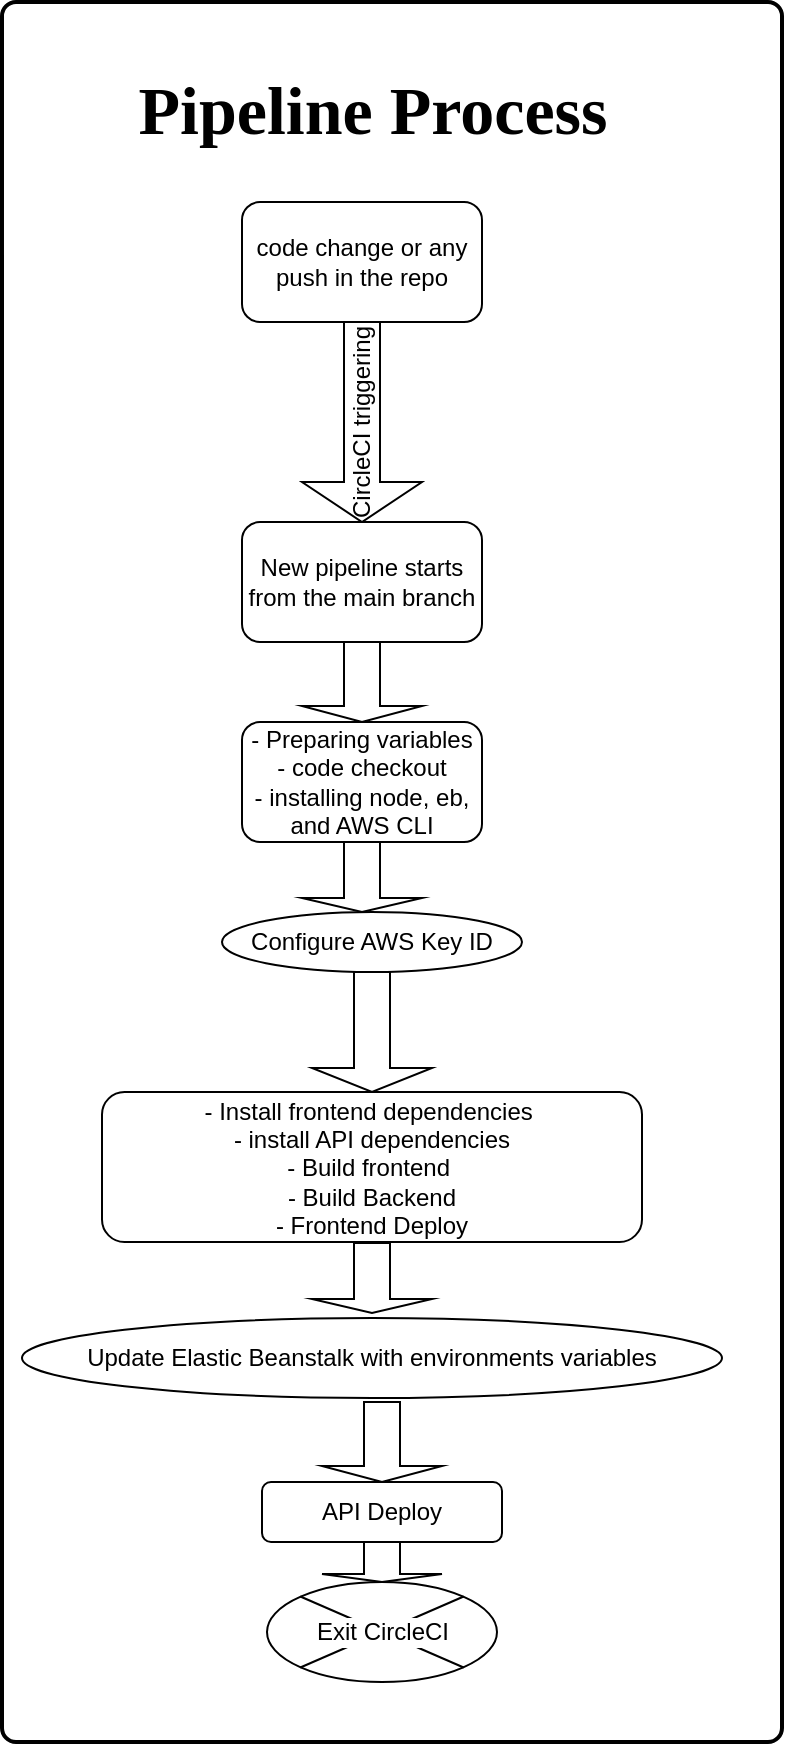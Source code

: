 <mxfile version="20.0.4" type="device"><diagram id="VWZxjbII-U8fjKfYIu3o" name="Page-1"><mxGraphModel dx="868" dy="482" grid="1" gridSize="10" guides="1" tooltips="1" connect="1" arrows="1" fold="1" page="1" pageScale="1" pageWidth="850" pageHeight="1100" math="0" shadow="0"><root><mxCell id="0"/><mxCell id="1" parent="0"/><mxCell id="Zkui4TA-SNRScgUcT694-20" value="" style="rounded=1;whiteSpace=wrap;html=1;absoluteArcSize=1;arcSize=14;strokeWidth=2;labelBackgroundColor=#FFFFFF;" vertex="1" parent="1"><mxGeometry x="220" y="80" width="390" height="870" as="geometry"/></mxCell><mxCell id="Zkui4TA-SNRScgUcT694-1" value="code change or any push in the repo" style="rounded=1;whiteSpace=wrap;html=1;" vertex="1" parent="1"><mxGeometry x="340" y="180" width="120" height="60" as="geometry"/></mxCell><mxCell id="Zkui4TA-SNRScgUcT694-2" value="CircleCI triggering" style="shape=singleArrow;direction=west;whiteSpace=wrap;html=1;rotation=-90;" vertex="1" parent="1"><mxGeometry x="350" y="260" width="100" height="60" as="geometry"/></mxCell><mxCell id="Zkui4TA-SNRScgUcT694-3" value="New pipeline starts from the main branch" style="rounded=1;whiteSpace=wrap;html=1;" vertex="1" parent="1"><mxGeometry x="340" y="340" width="120" height="60" as="geometry"/></mxCell><mxCell id="Zkui4TA-SNRScgUcT694-4" value="" style="shape=singleArrow;direction=west;whiteSpace=wrap;html=1;rotation=-90;" vertex="1" parent="1"><mxGeometry x="380" y="390" width="40" height="60" as="geometry"/></mxCell><mxCell id="Zkui4TA-SNRScgUcT694-5" value="- Preparing variables&lt;br&gt;- code checkout&lt;br&gt;- installing node, eb, and AWS CLI" style="rounded=1;whiteSpace=wrap;html=1;" vertex="1" parent="1"><mxGeometry x="340" y="440" width="120" height="60" as="geometry"/></mxCell><mxCell id="Zkui4TA-SNRScgUcT694-6" value="" style="shape=singleArrow;direction=west;whiteSpace=wrap;html=1;labelBackgroundColor=#FFFFFF;rotation=-90;" vertex="1" parent="1"><mxGeometry x="382.5" y="487.5" width="35" height="60" as="geometry"/></mxCell><mxCell id="Zkui4TA-SNRScgUcT694-8" value="- Install frontend dependencies&amp;nbsp;&lt;br&gt;- install API dependencies&lt;br&gt;- Build frontend&amp;nbsp;&lt;br&gt;- Build Backend&lt;br&gt;- Frontend Deploy" style="rounded=1;whiteSpace=wrap;html=1;labelBackgroundColor=#FFFFFF;" vertex="1" parent="1"><mxGeometry x="270" y="625" width="270" height="75" as="geometry"/></mxCell><mxCell id="Zkui4TA-SNRScgUcT694-9" value="" style="shape=singleArrow;direction=west;whiteSpace=wrap;html=1;labelBackgroundColor=#FFFFFF;rotation=-90;" vertex="1" parent="1"><mxGeometry x="375" y="565" width="60" height="60" as="geometry"/></mxCell><mxCell id="Zkui4TA-SNRScgUcT694-10" value="Configure AWS Key ID" style="ellipse;whiteSpace=wrap;html=1;labelBackgroundColor=#FFFFFF;" vertex="1" parent="1"><mxGeometry x="330" y="535" width="150" height="30" as="geometry"/></mxCell><mxCell id="Zkui4TA-SNRScgUcT694-11" value="" style="shape=singleArrow;direction=west;whiteSpace=wrap;html=1;labelBackgroundColor=#FFFFFF;rotation=-90;" vertex="1" parent="1"><mxGeometry x="387.5" y="688" width="35" height="60" as="geometry"/></mxCell><mxCell id="Zkui4TA-SNRScgUcT694-12" value="Update Elastic Beanstalk with environments variables" style="ellipse;whiteSpace=wrap;html=1;labelBackgroundColor=#FFFFFF;" vertex="1" parent="1"><mxGeometry x="230" y="738" width="350" height="40" as="geometry"/></mxCell><mxCell id="Zkui4TA-SNRScgUcT694-14" value="" style="shape=singleArrow;direction=west;whiteSpace=wrap;html=1;labelBackgroundColor=#FFFFFF;rotation=-90;" vertex="1" parent="1"><mxGeometry x="390" y="770" width="40" height="60" as="geometry"/></mxCell><mxCell id="Zkui4TA-SNRScgUcT694-15" value="API Deploy" style="rounded=1;whiteSpace=wrap;html=1;labelBackgroundColor=#FFFFFF;" vertex="1" parent="1"><mxGeometry x="350" y="820" width="120" height="30" as="geometry"/></mxCell><mxCell id="Zkui4TA-SNRScgUcT694-16" value="" style="shape=singleArrow;direction=west;whiteSpace=wrap;html=1;labelBackgroundColor=#FFFFFF;rotation=-90;" vertex="1" parent="1"><mxGeometry x="400" y="830" width="20" height="60" as="geometry"/></mxCell><mxCell id="Zkui4TA-SNRScgUcT694-17" value="Exit CircleCI" style="shape=sumEllipse;perimeter=ellipsePerimeter;whiteSpace=wrap;html=1;backgroundOutline=1;labelBackgroundColor=#FFFFFF;" vertex="1" parent="1"><mxGeometry x="352.5" y="870" width="115" height="50" as="geometry"/></mxCell><mxCell id="Zkui4TA-SNRScgUcT694-21" value="Pipeline Process" style="text;html=1;align=center;verticalAlign=middle;resizable=0;points=[];autosize=1;strokeColor=none;fillColor=none;fontStyle=1;fontFamily=Times New Roman;fontSize=34;" vertex="1" parent="1"><mxGeometry x="275" y="110" width="260" height="50" as="geometry"/></mxCell></root></mxGraphModel></diagram></mxfile>